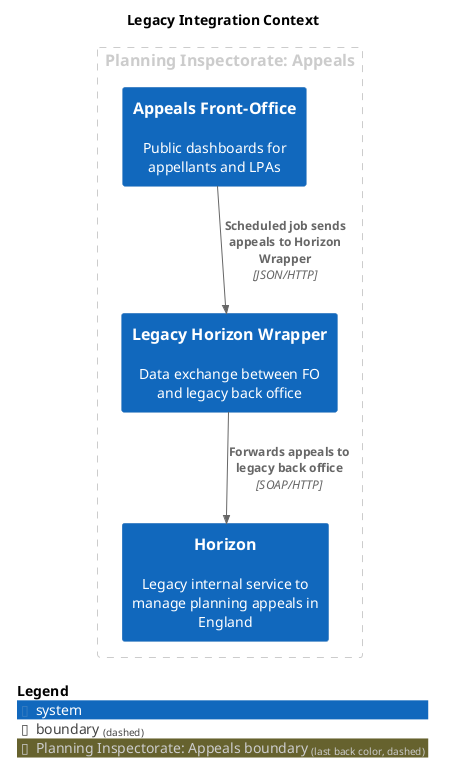@startuml
set separator none
title Legacy Integration Context

top to bottom direction

!include <C4/C4>
!include <C4/C4_Context>

AddBoundaryTag("Planning Inspectorate: Appeals", $borderColor="#cccccc", $fontColor="#cccccc", $borderStyle="dashed")
Boundary(group_1, "Planning Inspectorate: Appeals", $tags="Planning Inspectorate: Appeals") {
  System(AppealsFrontOffice, "Appeals Front-Office", $descr="Public dashboards for appellants and LPAs", $tags="", $link="")
  System(LegacyHorizonWrapper, "Legacy Horizon Wrapper", $descr="Data exchange between FO and legacy back office", $tags="", $link="")
  System(Horizon, "Horizon", $descr="Legacy internal service to manage planning appeals in England", $tags="", $link="")
}


Rel(AppealsFrontOffice, LegacyHorizonWrapper, "Scheduled job sends appeals to Horizon Wrapper", $techn="JSON/HTTP", $tags="", $link="")
Rel(LegacyHorizonWrapper, Horizon, "Forwards appeals to legacy back office", $techn="SOAP/HTTP", $tags="", $link="")

SHOW_LEGEND(true)
@enduml